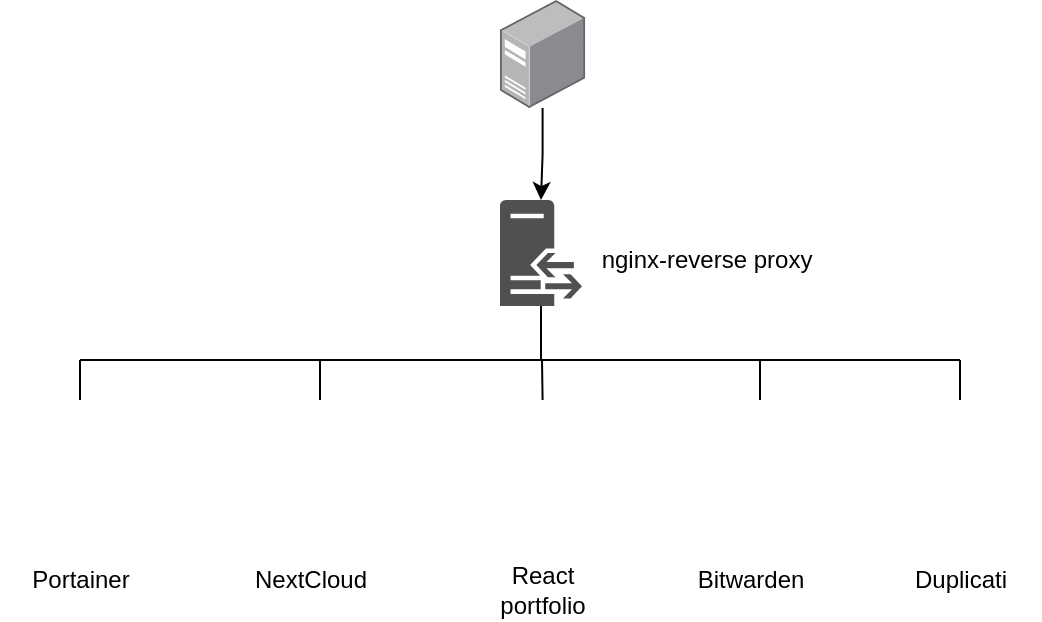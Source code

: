 <mxfile version="14.1.9" type="github"><diagram id="wQ5HOhBKybB9YmTGeQAS" name="Page-1"><mxGraphModel dx="842" dy="694" grid="1" gridSize="10" guides="1" tooltips="1" connect="1" arrows="1" fold="1" page="1" pageScale="1" pageWidth="850" pageHeight="1100" math="0" shadow="0"><root><mxCell id="0"/><mxCell id="1" parent="0"/><mxCell id="oArn8Ac3lbcgTVA-ZRzr-7" style="edgeStyle=orthogonalEdgeStyle;rounded=0;orthogonalLoop=1;jettySize=auto;html=1;" edge="1" parent="1" source="oArn8Ac3lbcgTVA-ZRzr-1" target="oArn8Ac3lbcgTVA-ZRzr-2"><mxGeometry relative="1" as="geometry"/></mxCell><mxCell id="oArn8Ac3lbcgTVA-ZRzr-1" value="" style="points=[];aspect=fixed;html=1;align=center;shadow=0;dashed=0;image;image=img/lib/allied_telesis/computer_and_terminals/Server_Desktop.svg;" vertex="1" parent="1"><mxGeometry x="370" y="140" width="42.6" height="54" as="geometry"/></mxCell><mxCell id="oArn8Ac3lbcgTVA-ZRzr-8" style="edgeStyle=orthogonalEdgeStyle;rounded=0;orthogonalLoop=1;jettySize=auto;html=1;endArrow=none;endFill=0;" edge="1" parent="1" source="oArn8Ac3lbcgTVA-ZRzr-2"><mxGeometry relative="1" as="geometry"><mxPoint x="390.5" y="320" as="targetPoint"/></mxGeometry></mxCell><mxCell id="oArn8Ac3lbcgTVA-ZRzr-2" value="" style="pointerEvents=1;shadow=0;dashed=0;html=1;strokeColor=none;fillColor=#505050;labelPosition=center;verticalLabelPosition=bottom;verticalAlign=top;outlineConnect=0;align=center;shape=mxgraph.office.servers.reverse_proxy;" vertex="1" parent="1"><mxGeometry x="370" y="240" width="41" height="53" as="geometry"/></mxCell><mxCell id="oArn8Ac3lbcgTVA-ZRzr-13" style="edgeStyle=orthogonalEdgeStyle;rounded=0;orthogonalLoop=1;jettySize=auto;html=1;exitX=0.5;exitY=0;exitDx=0;exitDy=0;endArrow=none;endFill=0;" edge="1" parent="1" source="oArn8Ac3lbcgTVA-ZRzr-3"><mxGeometry relative="1" as="geometry"><mxPoint x="280" y="320" as="targetPoint"/></mxGeometry></mxCell><mxCell id="oArn8Ac3lbcgTVA-ZRzr-3" value="" style="shape=image;html=1;verticalAlign=top;verticalLabelPosition=bottom;labelBackgroundColor=#ffffff;imageAspect=0;aspect=fixed;image=https://cdn4.iconfinder.com/data/icons/logos-and-brands/512/97_Docker_logo_logos-128.png" vertex="1" parent="1"><mxGeometry x="240" y="340" width="80" height="80" as="geometry"/></mxCell><mxCell id="oArn8Ac3lbcgTVA-ZRzr-15" style="edgeStyle=orthogonalEdgeStyle;rounded=0;orthogonalLoop=1;jettySize=auto;html=1;exitX=0.5;exitY=0;exitDx=0;exitDy=0;endArrow=none;endFill=0;" edge="1" parent="1" source="oArn8Ac3lbcgTVA-ZRzr-4"><mxGeometry relative="1" as="geometry"><mxPoint x="391" y="320" as="targetPoint"/></mxGeometry></mxCell><mxCell id="oArn8Ac3lbcgTVA-ZRzr-4" value="" style="shape=image;html=1;verticalAlign=top;verticalLabelPosition=bottom;labelBackgroundColor=#ffffff;imageAspect=0;aspect=fixed;image=https://cdn4.iconfinder.com/data/icons/logos-and-brands/512/97_Docker_logo_logos-128.png" vertex="1" parent="1"><mxGeometry x="351.3" y="340" width="80" height="80" as="geometry"/></mxCell><mxCell id="oArn8Ac3lbcgTVA-ZRzr-16" style="edgeStyle=orthogonalEdgeStyle;rounded=0;orthogonalLoop=1;jettySize=auto;html=1;exitX=0.5;exitY=0;exitDx=0;exitDy=0;endArrow=none;endFill=0;" edge="1" parent="1" source="oArn8Ac3lbcgTVA-ZRzr-5"><mxGeometry relative="1" as="geometry"><mxPoint x="500" y="320" as="targetPoint"/></mxGeometry></mxCell><mxCell id="oArn8Ac3lbcgTVA-ZRzr-5" value="" style="shape=image;html=1;verticalAlign=top;verticalLabelPosition=bottom;labelBackgroundColor=#ffffff;imageAspect=0;aspect=fixed;image=https://cdn4.iconfinder.com/data/icons/logos-and-brands/512/97_Docker_logo_logos-128.png" vertex="1" parent="1"><mxGeometry x="460" y="340" width="80" height="80" as="geometry"/></mxCell><mxCell id="oArn8Ac3lbcgTVA-ZRzr-9" value="" style="endArrow=none;html=1;" edge="1" parent="1"><mxGeometry width="50" height="50" relative="1" as="geometry"><mxPoint x="160" y="320" as="sourcePoint"/><mxPoint x="600" y="320" as="targetPoint"/></mxGeometry></mxCell><mxCell id="oArn8Ac3lbcgTVA-ZRzr-17" value="nginx-reverse proxy" style="text;html=1;align=center;verticalAlign=middle;resizable=0;points=[];autosize=1;" vertex="1" parent="1"><mxGeometry x="412.6" y="260" width="120" height="20" as="geometry"/></mxCell><mxCell id="oArn8Ac3lbcgTVA-ZRzr-18" value="React&lt;br&gt;portfolio" style="text;html=1;align=center;verticalAlign=middle;resizable=0;points=[];autosize=1;" vertex="1" parent="1"><mxGeometry x="360.5" y="420" width="60" height="30" as="geometry"/></mxCell><mxCell id="oArn8Ac3lbcgTVA-ZRzr-19" value="Bitwarden" style="text;html=1;align=center;verticalAlign=middle;resizable=0;points=[];autosize=1;" vertex="1" parent="1"><mxGeometry x="460" y="420" width="70" height="20" as="geometry"/></mxCell><mxCell id="oArn8Ac3lbcgTVA-ZRzr-20" value="NextCloud" style="text;html=1;align=center;verticalAlign=middle;resizable=0;points=[];autosize=1;" vertex="1" parent="1"><mxGeometry x="240" y="420" width="70" height="20" as="geometry"/></mxCell><mxCell id="oArn8Ac3lbcgTVA-ZRzr-21" value="" style="shape=image;html=1;verticalAlign=top;verticalLabelPosition=bottom;labelBackgroundColor=#ffffff;imageAspect=0;aspect=fixed;image=https://cdn4.iconfinder.com/data/icons/logos-and-brands/512/97_Docker_logo_logos-128.png" vertex="1" parent="1"><mxGeometry x="120" y="340" width="80" height="80" as="geometry"/></mxCell><mxCell id="oArn8Ac3lbcgTVA-ZRzr-23" value="" style="endArrow=none;html=1;" edge="1" parent="1" source="oArn8Ac3lbcgTVA-ZRzr-21"><mxGeometry width="50" height="50" relative="1" as="geometry"><mxPoint x="90" y="310" as="sourcePoint"/><mxPoint x="160" y="320" as="targetPoint"/></mxGeometry></mxCell><mxCell id="oArn8Ac3lbcgTVA-ZRzr-24" value="Portainer" style="text;html=1;align=center;verticalAlign=middle;resizable=0;points=[];autosize=1;" vertex="1" parent="1"><mxGeometry x="130" y="420" width="60" height="20" as="geometry"/></mxCell><mxCell id="oArn8Ac3lbcgTVA-ZRzr-25" value="" style="endArrow=none;html=1;" edge="1" parent="1"><mxGeometry width="50" height="50" relative="1" as="geometry"><mxPoint x="600" y="340" as="sourcePoint"/><mxPoint x="600" y="320" as="targetPoint"/></mxGeometry></mxCell><mxCell id="oArn8Ac3lbcgTVA-ZRzr-26" value="" style="shape=image;html=1;verticalAlign=top;verticalLabelPosition=bottom;labelBackgroundColor=#ffffff;imageAspect=0;aspect=fixed;image=https://cdn4.iconfinder.com/data/icons/logos-and-brands/512/97_Docker_logo_logos-128.png" vertex="1" parent="1"><mxGeometry x="560" y="340" width="80" height="80" as="geometry"/></mxCell><mxCell id="oArn8Ac3lbcgTVA-ZRzr-27" value="Duplicati" style="text;html=1;align=center;verticalAlign=middle;resizable=0;points=[];autosize=1;" vertex="1" parent="1"><mxGeometry x="570" y="420" width="60" height="20" as="geometry"/></mxCell></root></mxGraphModel></diagram></mxfile>
